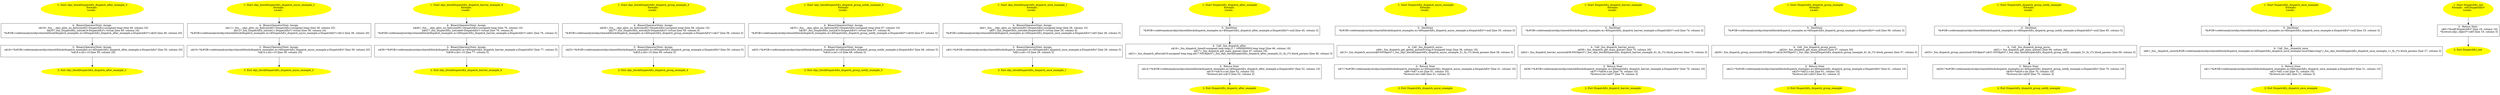 /* @generated */
digraph cfg {
"objc_blockDispatchEx_dispatch_after_example_3.380a17f45400d49d71ce1ba1c29a6ba4_1" [label="1: Start objc_blockDispatchEx_dispatch_after_example_3\nFormals: \nLocals:  \n  " color=yellow style=filled]
	

	 "objc_blockDispatchEx_dispatch_after_example_3.380a17f45400d49d71ce1ba1c29a6ba4_1" -> "objc_blockDispatchEx_dispatch_after_example_3.380a17f45400d49d71ce1ba1c29a6ba4_4" ;
"objc_blockDispatchEx_dispatch_after_example_3.380a17f45400d49d71ce1ba1c29a6ba4_2" [label="2: Exit objc_blockDispatchEx_dispatch_after_example_3 \n  " color=yellow style=filled]
	

"objc_blockDispatchEx_dispatch_after_example_3.380a17f45400d49d71ce1ba1c29a6ba4_3" [label="3:  BinaryOperatorStmt: Assign \n   n$18=*&#GB<codetoanalyze/objc/shared/block/dispatch_examples.m>$DispatchEx_dispatch_after_example.a:DispatchEx* [line 50, column 20]\n  *n$18.x:int=10 [line 50, column 20]\n " shape="box"]
	

	 "objc_blockDispatchEx_dispatch_after_example_3.380a17f45400d49d71ce1ba1c29a6ba4_3" -> "objc_blockDispatchEx_dispatch_after_example_3.380a17f45400d49d71ce1ba1c29a6ba4_2" ;
"objc_blockDispatchEx_dispatch_after_example_3.380a17f45400d49d71ce1ba1c29a6ba4_4" [label="4:  BinaryOperatorStmt: Assign \n   n$19=_fun___objc_alloc_no_fail(sizeof(t=DispatchEx):unsigned long) [line 49, column 25]\n  n$20=_fun_DispatchEx_init(n$19:DispatchEx*) virtual [line 49, column 24]\n  *&#GB<codetoanalyze/objc/shared/block/dispatch_examples.m>$DispatchEx_dispatch_after_example.a:DispatchEx*=n$20 [line 49, column 20]\n " shape="box"]
	

	 "objc_blockDispatchEx_dispatch_after_example_3.380a17f45400d49d71ce1ba1c29a6ba4_4" -> "objc_blockDispatchEx_dispatch_after_example_3.380a17f45400d49d71ce1ba1c29a6ba4_3" ;
"objc_blockDispatchEx_dispatch_async_example_2.6510e5756fbcdafec0a18e8d5493346b_1" [label="1: Start objc_blockDispatchEx_dispatch_async_example_2\nFormals: \nLocals:  \n  " color=yellow style=filled]
	

	 "objc_blockDispatchEx_dispatch_async_example_2.6510e5756fbcdafec0a18e8d5493346b_1" -> "objc_blockDispatchEx_dispatch_async_example_2.6510e5756fbcdafec0a18e8d5493346b_4" ;
"objc_blockDispatchEx_dispatch_async_example_2.6510e5756fbcdafec0a18e8d5493346b_2" [label="2: Exit objc_blockDispatchEx_dispatch_async_example_2 \n  " color=yellow style=filled]
	

"objc_blockDispatchEx_dispatch_async_example_2.6510e5756fbcdafec0a18e8d5493346b_3" [label="3:  BinaryOperatorStmt: Assign \n   n$10=*&#GB<codetoanalyze/objc/shared/block/dispatch_examples.m>$DispatchEx_dispatch_async_example.a:DispatchEx* [line 39, column 20]\n  *n$10.x:int=10 [line 39, column 20]\n " shape="box"]
	

	 "objc_blockDispatchEx_dispatch_async_example_2.6510e5756fbcdafec0a18e8d5493346b_3" -> "objc_blockDispatchEx_dispatch_async_example_2.6510e5756fbcdafec0a18e8d5493346b_2" ;
"objc_blockDispatchEx_dispatch_async_example_2.6510e5756fbcdafec0a18e8d5493346b_4" [label="4:  BinaryOperatorStmt: Assign \n   n$11=_fun___objc_alloc_no_fail(sizeof(t=DispatchEx):unsigned long) [line 38, column 25]\n  n$12=_fun_DispatchEx_init(n$11:DispatchEx*) virtual [line 38, column 24]\n  *&#GB<codetoanalyze/objc/shared/block/dispatch_examples.m>$DispatchEx_dispatch_async_example.a:DispatchEx*=n$12 [line 38, column 20]\n " shape="box"]
	

	 "objc_blockDispatchEx_dispatch_async_example_2.6510e5756fbcdafec0a18e8d5493346b_4" -> "objc_blockDispatchEx_dispatch_async_example_2.6510e5756fbcdafec0a18e8d5493346b_3" ;
"objc_blockDispatchEx_dispatch_barrier_example_6.644987ff1e6d0e0008d4ccdb7e8538ee_1" [label="1: Start objc_blockDispatchEx_dispatch_barrier_example_6\nFormals: \nLocals:  \n  " color=yellow style=filled]
	

	 "objc_blockDispatchEx_dispatch_barrier_example_6.644987ff1e6d0e0008d4ccdb7e8538ee_1" -> "objc_blockDispatchEx_dispatch_barrier_example_6.644987ff1e6d0e0008d4ccdb7e8538ee_4" ;
"objc_blockDispatchEx_dispatch_barrier_example_6.644987ff1e6d0e0008d4ccdb7e8538ee_2" [label="2: Exit objc_blockDispatchEx_dispatch_barrier_example_6 \n  " color=yellow style=filled]
	

"objc_blockDispatchEx_dispatch_barrier_example_6.644987ff1e6d0e0008d4ccdb7e8538ee_3" [label="3:  BinaryOperatorStmt: Assign \n   n$39=*&#GB<codetoanalyze/objc/shared/block/dispatch_examples.m>$DispatchEx_dispatch_barrier_example.a:DispatchEx* [line 77, column 5]\n  *n$39.x:int=10 [line 77, column 5]\n " shape="box"]
	

	 "objc_blockDispatchEx_dispatch_barrier_example_6.644987ff1e6d0e0008d4ccdb7e8538ee_3" -> "objc_blockDispatchEx_dispatch_barrier_example_6.644987ff1e6d0e0008d4ccdb7e8538ee_2" ;
"objc_blockDispatchEx_dispatch_barrier_example_6.644987ff1e6d0e0008d4ccdb7e8538ee_4" [label="4:  BinaryOperatorStmt: Assign \n   n$40=_fun___objc_alloc_no_fail(sizeof(t=DispatchEx):unsigned long) [line 76, column 10]\n  n$41=_fun_DispatchEx_init(n$40:DispatchEx*) virtual [line 76, column 9]\n  *&#GB<codetoanalyze/objc/shared/block/dispatch_examples.m>$DispatchEx_dispatch_barrier_example.a:DispatchEx*=n$41 [line 76, column 5]\n " shape="box"]
	

	 "objc_blockDispatchEx_dispatch_barrier_example_6.644987ff1e6d0e0008d4ccdb7e8538ee_4" -> "objc_blockDispatchEx_dispatch_barrier_example_6.644987ff1e6d0e0008d4ccdb7e8538ee_3" ;
"objc_blockDispatchEx_dispatch_group_example_4.65d6b4827e06dfbede68939492105a46_1" [label="1: Start objc_blockDispatchEx_dispatch_group_example_4\nFormals: \nLocals:  \n  " color=yellow style=filled]
	

	 "objc_blockDispatchEx_dispatch_group_example_4.65d6b4827e06dfbede68939492105a46_1" -> "objc_blockDispatchEx_dispatch_group_example_4.65d6b4827e06dfbede68939492105a46_4" ;
"objc_blockDispatchEx_dispatch_group_example_4.65d6b4827e06dfbede68939492105a46_2" [label="2: Exit objc_blockDispatchEx_dispatch_group_example_4 \n  " color=yellow style=filled]
	

"objc_blockDispatchEx_dispatch_group_example_4.65d6b4827e06dfbede68939492105a46_3" [label="3:  BinaryOperatorStmt: Assign \n   n$25=*&#GB<codetoanalyze/objc/shared/block/dispatch_examples.m>$DispatchEx_dispatch_group_example.a:DispatchEx* [line 59, column 5]\n  *n$25.x:int=10 [line 59, column 5]\n " shape="box"]
	

	 "objc_blockDispatchEx_dispatch_group_example_4.65d6b4827e06dfbede68939492105a46_3" -> "objc_blockDispatchEx_dispatch_group_example_4.65d6b4827e06dfbede68939492105a46_2" ;
"objc_blockDispatchEx_dispatch_group_example_4.65d6b4827e06dfbede68939492105a46_4" [label="4:  BinaryOperatorStmt: Assign \n   n$26=_fun___objc_alloc_no_fail(sizeof(t=DispatchEx):unsigned long) [line 58, column 10]\n  n$27=_fun_DispatchEx_init(n$26:DispatchEx*) virtual [line 58, column 9]\n  *&#GB<codetoanalyze/objc/shared/block/dispatch_examples.m>$DispatchEx_dispatch_group_example.a:DispatchEx*=n$27 [line 58, column 5]\n " shape="box"]
	

	 "objc_blockDispatchEx_dispatch_group_example_4.65d6b4827e06dfbede68939492105a46_4" -> "objc_blockDispatchEx_dispatch_group_example_4.65d6b4827e06dfbede68939492105a46_3" ;
"objc_blockDispatchEx_dispatch_group_notify_example_5.ded89d749d973a9d57680f9d68afb8a0_1" [label="1: Start objc_blockDispatchEx_dispatch_group_notify_example_5\nFormals: \nLocals:  \n  " color=yellow style=filled]
	

	 "objc_blockDispatchEx_dispatch_group_notify_example_5.ded89d749d973a9d57680f9d68afb8a0_1" -> "objc_blockDispatchEx_dispatch_group_notify_example_5.ded89d749d973a9d57680f9d68afb8a0_4" ;
"objc_blockDispatchEx_dispatch_group_notify_example_5.ded89d749d973a9d57680f9d68afb8a0_2" [label="2: Exit objc_blockDispatchEx_dispatch_group_notify_example_5 \n  " color=yellow style=filled]
	

"objc_blockDispatchEx_dispatch_group_notify_example_5.ded89d749d973a9d57680f9d68afb8a0_3" [label="3:  BinaryOperatorStmt: Assign \n   n$32=*&#GB<codetoanalyze/objc/shared/block/dispatch_examples.m>$DispatchEx_dispatch_group_notify_example.a:DispatchEx* [line 68, column 5]\n  *n$32.x:int=10 [line 68, column 5]\n " shape="box"]
	

	 "objc_blockDispatchEx_dispatch_group_notify_example_5.ded89d749d973a9d57680f9d68afb8a0_3" -> "objc_blockDispatchEx_dispatch_group_notify_example_5.ded89d749d973a9d57680f9d68afb8a0_2" ;
"objc_blockDispatchEx_dispatch_group_notify_example_5.ded89d749d973a9d57680f9d68afb8a0_4" [label="4:  BinaryOperatorStmt: Assign \n   n$33=_fun___objc_alloc_no_fail(sizeof(t=DispatchEx):unsigned long) [line 67, column 10]\n  n$34=_fun_DispatchEx_init(n$33:DispatchEx*) virtual [line 67, column 9]\n  *&#GB<codetoanalyze/objc/shared/block/dispatch_examples.m>$DispatchEx_dispatch_group_notify_example.a:DispatchEx*=n$34 [line 67, column 5]\n " shape="box"]
	

	 "objc_blockDispatchEx_dispatch_group_notify_example_5.ded89d749d973a9d57680f9d68afb8a0_4" -> "objc_blockDispatchEx_dispatch_group_notify_example_5.ded89d749d973a9d57680f9d68afb8a0_3" ;
"objc_blockDispatchEx_dispatch_once_example_1.4b4341cb61d8b8d8f01e95edf36e4961_1" [label="1: Start objc_blockDispatchEx_dispatch_once_example_1\nFormals: \nLocals:  \n  " color=yellow style=filled]
	

	 "objc_blockDispatchEx_dispatch_once_example_1.4b4341cb61d8b8d8f01e95edf36e4961_1" -> "objc_blockDispatchEx_dispatch_once_example_1.4b4341cb61d8b8d8f01e95edf36e4961_4" ;
"objc_blockDispatchEx_dispatch_once_example_1.4b4341cb61d8b8d8f01e95edf36e4961_2" [label="2: Exit objc_blockDispatchEx_dispatch_once_example_1 \n  " color=yellow style=filled]
	

"objc_blockDispatchEx_dispatch_once_example_1.4b4341cb61d8b8d8f01e95edf36e4961_3" [label="3:  BinaryOperatorStmt: Assign \n   n$3=*&#GB<codetoanalyze/objc/shared/block/dispatch_examples.m>$DispatchEx_dispatch_once_example.a:DispatchEx* [line 29, column 5]\n  *n$3.x:int=10 [line 29, column 5]\n " shape="box"]
	

	 "objc_blockDispatchEx_dispatch_once_example_1.4b4341cb61d8b8d8f01e95edf36e4961_3" -> "objc_blockDispatchEx_dispatch_once_example_1.4b4341cb61d8b8d8f01e95edf36e4961_2" ;
"objc_blockDispatchEx_dispatch_once_example_1.4b4341cb61d8b8d8f01e95edf36e4961_4" [label="4:  BinaryOperatorStmt: Assign \n   n$4=_fun___objc_alloc_no_fail(sizeof(t=DispatchEx):unsigned long) [line 28, column 10]\n  n$5=_fun_DispatchEx_init(n$4:DispatchEx*) virtual [line 28, column 9]\n  *&#GB<codetoanalyze/objc/shared/block/dispatch_examples.m>$DispatchEx_dispatch_once_example.a:DispatchEx*=n$5 [line 28, column 5]\n " shape="box"]
	

	 "objc_blockDispatchEx_dispatch_once_example_1.4b4341cb61d8b8d8f01e95edf36e4961_4" -> "objc_blockDispatchEx_dispatch_once_example_1.4b4341cb61d8b8d8f01e95edf36e4961_3" ;
"dispatch_after_example#DispatchEx#class.1d25856bd99eb1ef683c8f65ff46d05d_1" [label="1: Start DispatchEx_dispatch_after_example\nFormals: \nLocals:  \n  " color=yellow style=filled]
	

	 "dispatch_after_example#DispatchEx#class.1d25856bd99eb1ef683c8f65ff46d05d_1" -> "dispatch_after_example#DispatchEx#class.1d25856bd99eb1ef683c8f65ff46d05d_5" ;
"dispatch_after_example#DispatchEx#class.1d25856bd99eb1ef683c8f65ff46d05d_2" [label="2: Exit DispatchEx_dispatch_after_example \n  " color=yellow style=filled]
	

"dispatch_after_example#DispatchEx#class.1d25856bd99eb1ef683c8f65ff46d05d_3" [label="3:  Return Stmt \n   n$14=*&#GB<codetoanalyze/objc/shared/block/dispatch_examples.m>$DispatchEx_dispatch_after_example.a:DispatchEx* [line 52, column 10]\n  n$15=*n$14.x:int [line 52, column 10]\n  *&return:int=n$15 [line 52, column 3]\n " shape="box"]
	

	 "dispatch_after_example#DispatchEx#class.1d25856bd99eb1ef683c8f65ff46d05d_3" -> "dispatch_after_example#DispatchEx#class.1d25856bd99eb1ef683c8f65ff46d05d_2" ;
"dispatch_after_example#DispatchEx#class.1d25856bd99eb1ef683c8f65ff46d05d_4" [label="4:  Call _fun_dispatch_after \n   n$16=_fun_dispatch_time(0:unsigned long long,(2 * 1000000000):long long) [line 46, column 18]\n  n$17=_fun_dispatch_get_main_queue() [line 47, column 18]\n  n$21=_fun_dispatch_after(n$16:unsigned long long,n$17:NSObject*,(_fun_objc_blockDispatchEx_dispatch_after_example_3):_fn_(*)) block_params [line 46, column 3]\n " shape="box"]
	

	 "dispatch_after_example#DispatchEx#class.1d25856bd99eb1ef683c8f65ff46d05d_4" -> "dispatch_after_example#DispatchEx#class.1d25856bd99eb1ef683c8f65ff46d05d_3" ;
"dispatch_after_example#DispatchEx#class.1d25856bd99eb1ef683c8f65ff46d05d_5" [label="5:  DeclStmt \n   *&#GB<codetoanalyze/objc/shared/block/dispatch_examples.m>$DispatchEx_dispatch_after_example.a:DispatchEx*=null [line 45, column 3]\n " shape="box"]
	

	 "dispatch_after_example#DispatchEx#class.1d25856bd99eb1ef683c8f65ff46d05d_5" -> "dispatch_after_example#DispatchEx#class.1d25856bd99eb1ef683c8f65ff46d05d_4" ;
"dispatch_async_example#DispatchEx#class.5c5d7347be2a9654ad7e32514189fe54_1" [label="1: Start DispatchEx_dispatch_async_example\nFormals: \nLocals:  \n  " color=yellow style=filled]
	

	 "dispatch_async_example#DispatchEx#class.5c5d7347be2a9654ad7e32514189fe54_1" -> "dispatch_async_example#DispatchEx#class.5c5d7347be2a9654ad7e32514189fe54_5" ;
"dispatch_async_example#DispatchEx#class.5c5d7347be2a9654ad7e32514189fe54_2" [label="2: Exit DispatchEx_dispatch_async_example \n  " color=yellow style=filled]
	

"dispatch_async_example#DispatchEx#class.5c5d7347be2a9654ad7e32514189fe54_3" [label="3:  Return Stmt \n   n$7=*&#GB<codetoanalyze/objc/shared/block/dispatch_examples.m>$DispatchEx_dispatch_async_example.a:DispatchEx* [line 41, column 10]\n  n$8=*n$7.x:int [line 41, column 10]\n  *&return:int=n$8 [line 41, column 3]\n " shape="box"]
	

	 "dispatch_async_example#DispatchEx#class.5c5d7347be2a9654ad7e32514189fe54_3" -> "dispatch_async_example#DispatchEx#class.5c5d7347be2a9654ad7e32514189fe54_2" ;
"dispatch_async_example#DispatchEx#class.5c5d7347be2a9654ad7e32514189fe54_4" [label="4:  Call _fun_dispatch_async \n   n$9=_fun_dispatch_get_global_queue(0:long,0:unsigned long) [line 36, column 18]\n  n$13=_fun_dispatch_async(n$9:NSObject*,(_fun_objc_blockDispatchEx_dispatch_async_example_2):_fn_(*)) block_params [line 36, column 3]\n " shape="box"]
	

	 "dispatch_async_example#DispatchEx#class.5c5d7347be2a9654ad7e32514189fe54_4" -> "dispatch_async_example#DispatchEx#class.5c5d7347be2a9654ad7e32514189fe54_3" ;
"dispatch_async_example#DispatchEx#class.5c5d7347be2a9654ad7e32514189fe54_5" [label="5:  DeclStmt \n   *&#GB<codetoanalyze/objc/shared/block/dispatch_examples.m>$DispatchEx_dispatch_async_example.a:DispatchEx*=null [line 35, column 3]\n " shape="box"]
	

	 "dispatch_async_example#DispatchEx#class.5c5d7347be2a9654ad7e32514189fe54_5" -> "dispatch_async_example#DispatchEx#class.5c5d7347be2a9654ad7e32514189fe54_4" ;
"dispatch_barrier_example#DispatchEx#class.a541a40f2f04e29019c58e563f7544d8_1" [label="1: Start DispatchEx_dispatch_barrier_example\nFormals: \nLocals:  \n  " color=yellow style=filled]
	

	 "dispatch_barrier_example#DispatchEx#class.a541a40f2f04e29019c58e563f7544d8_1" -> "dispatch_barrier_example#DispatchEx#class.a541a40f2f04e29019c58e563f7544d8_5" ;
"dispatch_barrier_example#DispatchEx#class.a541a40f2f04e29019c58e563f7544d8_2" [label="2: Exit DispatchEx_dispatch_barrier_example \n  " color=yellow style=filled]
	

"dispatch_barrier_example#DispatchEx#class.a541a40f2f04e29019c58e563f7544d8_3" [label="3:  Return Stmt \n   n$36=*&#GB<codetoanalyze/objc/shared/block/dispatch_examples.m>$DispatchEx_dispatch_barrier_example.a:DispatchEx* [line 79, column 10]\n  n$37=*n$36.x:int [line 79, column 10]\n  *&return:int=n$37 [line 79, column 3]\n " shape="box"]
	

	 "dispatch_barrier_example#DispatchEx#class.a541a40f2f04e29019c58e563f7544d8_3" -> "dispatch_barrier_example#DispatchEx#class.a541a40f2f04e29019c58e563f7544d8_2" ;
"dispatch_barrier_example#DispatchEx#class.a541a40f2f04e29019c58e563f7544d8_4" [label="4:  Call _fun_dispatch_barrier_async \n   n$38=_fun_dispatch_get_main_queue() [line 75, column 26]\n  n$42=_fun_dispatch_barrier_async(n$38:NSObject*,(_fun_objc_blockDispatchEx_dispatch_barrier_example_6):_fn_(*)) block_params [line 75, column 3]\n " shape="box"]
	

	 "dispatch_barrier_example#DispatchEx#class.a541a40f2f04e29019c58e563f7544d8_4" -> "dispatch_barrier_example#DispatchEx#class.a541a40f2f04e29019c58e563f7544d8_3" ;
"dispatch_barrier_example#DispatchEx#class.a541a40f2f04e29019c58e563f7544d8_5" [label="5:  DeclStmt \n   *&#GB<codetoanalyze/objc/shared/block/dispatch_examples.m>$DispatchEx_dispatch_barrier_example.a:DispatchEx*=null [line 74, column 3]\n " shape="box"]
	

	 "dispatch_barrier_example#DispatchEx#class.a541a40f2f04e29019c58e563f7544d8_5" -> "dispatch_barrier_example#DispatchEx#class.a541a40f2f04e29019c58e563f7544d8_4" ;
"dispatch_group_example#DispatchEx#class.f420a75c58eda6d3f0e5e05fadabfc18_1" [label="1: Start DispatchEx_dispatch_group_example\nFormals: \nLocals:  \n  " color=yellow style=filled]
	

	 "dispatch_group_example#DispatchEx#class.f420a75c58eda6d3f0e5e05fadabfc18_1" -> "dispatch_group_example#DispatchEx#class.f420a75c58eda6d3f0e5e05fadabfc18_5" ;
"dispatch_group_example#DispatchEx#class.f420a75c58eda6d3f0e5e05fadabfc18_2" [label="2: Exit DispatchEx_dispatch_group_example \n  " color=yellow style=filled]
	

"dispatch_group_example#DispatchEx#class.f420a75c58eda6d3f0e5e05fadabfc18_3" [label="3:  Return Stmt \n   n$22=*&#GB<codetoanalyze/objc/shared/block/dispatch_examples.m>$DispatchEx_dispatch_group_example.a:DispatchEx* [line 61, column 10]\n  n$23=*n$22.x:int [line 61, column 10]\n  *&return:int=n$23 [line 61, column 3]\n " shape="box"]
	

	 "dispatch_group_example#DispatchEx#class.f420a75c58eda6d3f0e5e05fadabfc18_3" -> "dispatch_group_example#DispatchEx#class.f420a75c58eda6d3f0e5e05fadabfc18_2" ;
"dispatch_group_example#DispatchEx#class.f420a75c58eda6d3f0e5e05fadabfc18_4" [label="4:  Call _fun_dispatch_group_async \n   n$24=_fun_dispatch_get_main_queue() [line 57, column 30]\n  n$28=_fun_dispatch_group_async(null:NSObject*,n$24:NSObject*,(_fun_objc_blockDispatchEx_dispatch_group_example_4):_fn_(*)) block_params [line 57, column 3]\n " shape="box"]
	

	 "dispatch_group_example#DispatchEx#class.f420a75c58eda6d3f0e5e05fadabfc18_4" -> "dispatch_group_example#DispatchEx#class.f420a75c58eda6d3f0e5e05fadabfc18_3" ;
"dispatch_group_example#DispatchEx#class.f420a75c58eda6d3f0e5e05fadabfc18_5" [label="5:  DeclStmt \n   *&#GB<codetoanalyze/objc/shared/block/dispatch_examples.m>$DispatchEx_dispatch_group_example.a:DispatchEx*=null [line 56, column 3]\n " shape="box"]
	

	 "dispatch_group_example#DispatchEx#class.f420a75c58eda6d3f0e5e05fadabfc18_5" -> "dispatch_group_example#DispatchEx#class.f420a75c58eda6d3f0e5e05fadabfc18_4" ;
"dispatch_group_notify_example#DispatchEx#class.f5cf54b07621c319cf7ead3b217760ed_1" [label="1: Start DispatchEx_dispatch_group_notify_example\nFormals: \nLocals:  \n  " color=yellow style=filled]
	

	 "dispatch_group_notify_example#DispatchEx#class.f5cf54b07621c319cf7ead3b217760ed_1" -> "dispatch_group_notify_example#DispatchEx#class.f5cf54b07621c319cf7ead3b217760ed_5" ;
"dispatch_group_notify_example#DispatchEx#class.f5cf54b07621c319cf7ead3b217760ed_2" [label="2: Exit DispatchEx_dispatch_group_notify_example \n  " color=yellow style=filled]
	

"dispatch_group_notify_example#DispatchEx#class.f5cf54b07621c319cf7ead3b217760ed_3" [label="3:  Return Stmt \n   n$29=*&#GB<codetoanalyze/objc/shared/block/dispatch_examples.m>$DispatchEx_dispatch_group_notify_example.a:DispatchEx* [line 70, column 10]\n  n$30=*n$29.x:int [line 70, column 10]\n  *&return:int=n$30 [line 70, column 3]\n " shape="box"]
	

	 "dispatch_group_notify_example#DispatchEx#class.f5cf54b07621c319cf7ead3b217760ed_3" -> "dispatch_group_notify_example#DispatchEx#class.f5cf54b07621c319cf7ead3b217760ed_2" ;
"dispatch_group_notify_example#DispatchEx#class.f5cf54b07621c319cf7ead3b217760ed_4" [label="4:  Call _fun_dispatch_group_async \n   n$31=_fun_dispatch_get_main_queue() [line 66, column 30]\n  n$35=_fun_dispatch_group_async(null:NSObject*,n$31:NSObject*,(_fun_objc_blockDispatchEx_dispatch_group_notify_example_5):_fn_(*)) block_params [line 66, column 3]\n " shape="box"]
	

	 "dispatch_group_notify_example#DispatchEx#class.f5cf54b07621c319cf7ead3b217760ed_4" -> "dispatch_group_notify_example#DispatchEx#class.f5cf54b07621c319cf7ead3b217760ed_3" ;
"dispatch_group_notify_example#DispatchEx#class.f5cf54b07621c319cf7ead3b217760ed_5" [label="5:  DeclStmt \n   *&#GB<codetoanalyze/objc/shared/block/dispatch_examples.m>$DispatchEx_dispatch_group_notify_example.a:DispatchEx*=null [line 65, column 3]\n " shape="box"]
	

	 "dispatch_group_notify_example#DispatchEx#class.f5cf54b07621c319cf7ead3b217760ed_5" -> "dispatch_group_notify_example#DispatchEx#class.f5cf54b07621c319cf7ead3b217760ed_4" ;
"dispatch_once_example#DispatchEx#class.d3456446b1a2d5355c1767887cc8b62c_1" [label="1: Start DispatchEx_dispatch_once_example\nFormals: \nLocals:  \n  " color=yellow style=filled]
	

	 "dispatch_once_example#DispatchEx#class.d3456446b1a2d5355c1767887cc8b62c_1" -> "dispatch_once_example#DispatchEx#class.d3456446b1a2d5355c1767887cc8b62c_5" ;
"dispatch_once_example#DispatchEx#class.d3456446b1a2d5355c1767887cc8b62c_2" [label="2: Exit DispatchEx_dispatch_once_example \n  " color=yellow style=filled]
	

"dispatch_once_example#DispatchEx#class.d3456446b1a2d5355c1767887cc8b62c_3" [label="3:  Return Stmt \n   n$1=*&#GB<codetoanalyze/objc/shared/block/dispatch_examples.m>$DispatchEx_dispatch_once_example.a:DispatchEx* [line 31, column 10]\n  n$2=*n$1.x:int [line 31, column 10]\n  *&return:int=n$2 [line 31, column 3]\n " shape="box"]
	

	 "dispatch_once_example#DispatchEx#class.d3456446b1a2d5355c1767887cc8b62c_3" -> "dispatch_once_example#DispatchEx#class.d3456446b1a2d5355c1767887cc8b62c_2" ;
"dispatch_once_example#DispatchEx#class.d3456446b1a2d5355c1767887cc8b62c_4" [label="4:  Call _fun__dispatch_once \n   n$6=_fun__dispatch_once(&#GB<codetoanalyze/objc/shared/block/dispatch_examples.m>$DispatchEx_dispatch_once_example.onceToken:long*,(_fun_objc_blockDispatchEx_dispatch_once_example_1):_fn_(*)) block_params [line 27, column 3]\n " shape="box"]
	

	 "dispatch_once_example#DispatchEx#class.d3456446b1a2d5355c1767887cc8b62c_4" -> "dispatch_once_example#DispatchEx#class.d3456446b1a2d5355c1767887cc8b62c_3" ;
"dispatch_once_example#DispatchEx#class.d3456446b1a2d5355c1767887cc8b62c_5" [label="5:  DeclStmt \n   *&#GB<codetoanalyze/objc/shared/block/dispatch_examples.m>$DispatchEx_dispatch_once_example.a:DispatchEx*=null [line 23, column 3]\n " shape="box"]
	

	 "dispatch_once_example#DispatchEx#class.d3456446b1a2d5355c1767887cc8b62c_5" -> "dispatch_once_example#DispatchEx#class.d3456446b1a2d5355c1767887cc8b62c_4" ;
"init#DispatchEx#instance.04117ac30ba5664de2d577c4aa97d118_1" [label="1: Start DispatchEx_init\nFormals:  self:DispatchEx*\nLocals:  \n  " color=yellow style=filled]
	

	 "init#DispatchEx#instance.04117ac30ba5664de2d577c4aa97d118_1" -> "init#DispatchEx#instance.04117ac30ba5664de2d577c4aa97d118_3" ;
"init#DispatchEx#instance.04117ac30ba5664de2d577c4aa97d118_2" [label="2: Exit DispatchEx_init \n  " color=yellow style=filled]
	

"init#DispatchEx#instance.04117ac30ba5664de2d577c4aa97d118_3" [label="3:  Return Stmt \n   n$0=*&self:DispatchEx* [line 19, column 10]\n  *&return:objc_object*=n$0 [line 19, column 3]\n " shape="box"]
	

	 "init#DispatchEx#instance.04117ac30ba5664de2d577c4aa97d118_3" -> "init#DispatchEx#instance.04117ac30ba5664de2d577c4aa97d118_2" ;
}
